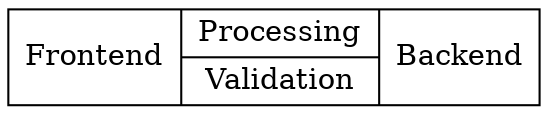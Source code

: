 digraph architecture {
overview [shape=record,label="<fr> Frontend |{<pr> Processing |<vl> Validation }|<be> Backend"];
}